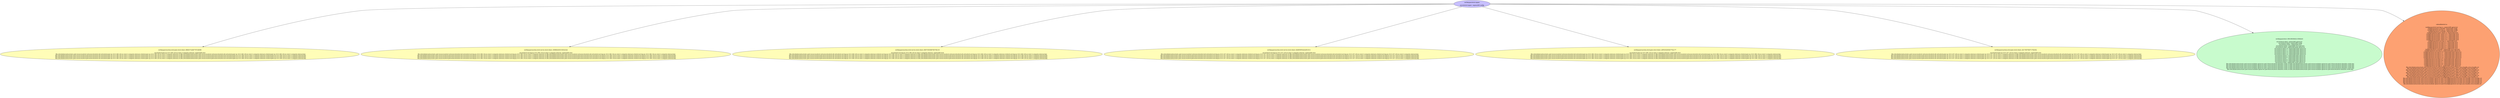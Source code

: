 digraph "OpenShift Certificates" {
  // Node definitions.
  0 [
    label="certkeypair/system:etcd-peer:etcd-client::8866373266776728098\n\nsecret/etcd-peer-ip-10-0-168-125.eu-west-3.compute.internal -nopenshift-etcd\n    file:///etc/kubernetes/static-pod-resources/etcd-certs/secrets/etcd-all-certs/etcd-peer-ip-10-0-168-125.eu-west-3.compute.internal.crt/etcd-peer-ip-10-0-168-125.eu-west-3.compute.internal.crt,file:///etc/kubernetes/static-pod-resources/etcd-certs/secrets/etcd-all-certs/etcd-peer-ip-10-0-168-125.eu-west-3.compute.internal.crt/etcd-peer-ip-10-0-168-125.eu-west-3.compute.internal.key\n    file:///etc/kubernetes/static-pod-resources/etcd-pod-4/secrets/etcd-all-certs/etcd-peer-ip-10-0-168-125.eu-west-3.compute.internal.crt/etcd-peer-ip-10-0-168-125.eu-west-3.compute.internal.crt,file:///etc/kubernetes/static-pod-resources/etcd-pod-4/secrets/etcd-all-certs/etcd-peer-ip-10-0-168-125.eu-west-3.compute.internal.crt/etcd-peer-ip-10-0-168-125.eu-west-3.compute.internal.key\n    file:///etc/kubernetes/static-pod-resources/etcd-pod-5/secrets/etcd-all-certs/etcd-peer-ip-10-0-168-125.eu-west-3.compute.internal.crt/etcd-peer-ip-10-0-168-125.eu-west-3.compute.internal.crt,file:///etc/kubernetes/static-pod-resources/etcd-pod-5/secrets/etcd-all-certs/etcd-peer-ip-10-0-168-125.eu-west-3.compute.internal.crt/etcd-peer-ip-10-0-168-125.eu-west-3.compute.internal.key\n    file:///etc/kubernetes/static-pod-resources/etcd-pod-6/secrets/etcd-all-certs/etcd-peer-ip-10-0-168-125.eu-west-3.compute.internal.crt/etcd-peer-ip-10-0-168-125.eu-west-3.compute.internal.crt,file:///etc/kubernetes/static-pod-resources/etcd-pod-6/secrets/etcd-all-certs/etcd-peer-ip-10-0-168-125.eu-west-3.compute.internal.crt/etcd-peer-ip-10-0-168-125.eu-west-3.compute.internal.key\n"
    style=filled
    fillcolor="#fffdb8"
  ];
  1 [
    label="certkeypair/etcd-signer\n\nsecret/etcd-signer -nopenshift-config\n"
    style=filled
    fillcolor="#c7bfff"
  ];
  2 [
    label="certkeypair/system:etcd-server:etcd-client::309882045333632324\n\nsecret/etcd-serving-ip-10-0-196-134.eu-west-3.compute.internal -nopenshift-etcd\n    file:///etc/kubernetes/static-pod-resources/etcd-certs/secrets/etcd-all-certs/etcd-serving-ip-10-0-196-134.eu-west-3.compute.internal.crt/etcd-serving-ip-10-0-196-134.eu-west-3.compute.internal.crt,file:///etc/kubernetes/static-pod-resources/etcd-certs/secrets/etcd-all-certs/etcd-serving-ip-10-0-196-134.eu-west-3.compute.internal.crt/etcd-serving-ip-10-0-196-134.eu-west-3.compute.internal.key\n    file:///etc/kubernetes/static-pod-resources/etcd-pod-4/secrets/etcd-all-certs/etcd-serving-ip-10-0-196-134.eu-west-3.compute.internal.crt/etcd-serving-ip-10-0-196-134.eu-west-3.compute.internal.crt,file:///etc/kubernetes/static-pod-resources/etcd-pod-4/secrets/etcd-all-certs/etcd-serving-ip-10-0-196-134.eu-west-3.compute.internal.crt/etcd-serving-ip-10-0-196-134.eu-west-3.compute.internal.key\n    file:///etc/kubernetes/static-pod-resources/etcd-pod-5/secrets/etcd-all-certs/etcd-serving-ip-10-0-196-134.eu-west-3.compute.internal.crt/etcd-serving-ip-10-0-196-134.eu-west-3.compute.internal.crt,file:///etc/kubernetes/static-pod-resources/etcd-pod-5/secrets/etcd-all-certs/etcd-serving-ip-10-0-196-134.eu-west-3.compute.internal.crt/etcd-serving-ip-10-0-196-134.eu-west-3.compute.internal.key\n    file:///etc/kubernetes/static-pod-resources/etcd-pod-6/secrets/etcd-all-certs/etcd-serving-ip-10-0-196-134.eu-west-3.compute.internal.crt/etcd-serving-ip-10-0-196-134.eu-west-3.compute.internal.crt,file:///etc/kubernetes/static-pod-resources/etcd-pod-6/secrets/etcd-all-certs/etcd-serving-ip-10-0-196-134.eu-west-3.compute.internal.crt/etcd-serving-ip-10-0-196-134.eu-west-3.compute.internal.key\n"
    style=filled
    fillcolor="#fffdb8"
  ];
  3 [
    label="certkeypair/system:etcd-server:etcd-client::6907393098780758135\n\nsecret/etcd-serving-ip-10-0-168-125.eu-west-3.compute.internal -nopenshift-etcd\n    file:///etc/kubernetes/static-pod-resources/etcd-certs/secrets/etcd-all-certs/etcd-serving-ip-10-0-168-125.eu-west-3.compute.internal.crt/etcd-serving-ip-10-0-168-125.eu-west-3.compute.internal.crt,file:///etc/kubernetes/static-pod-resources/etcd-certs/secrets/etcd-all-certs/etcd-serving-ip-10-0-168-125.eu-west-3.compute.internal.crt/etcd-serving-ip-10-0-168-125.eu-west-3.compute.internal.key\n    file:///etc/kubernetes/static-pod-resources/etcd-pod-4/secrets/etcd-all-certs/etcd-serving-ip-10-0-168-125.eu-west-3.compute.internal.crt/etcd-serving-ip-10-0-168-125.eu-west-3.compute.internal.crt,file:///etc/kubernetes/static-pod-resources/etcd-pod-4/secrets/etcd-all-certs/etcd-serving-ip-10-0-168-125.eu-west-3.compute.internal.crt/etcd-serving-ip-10-0-168-125.eu-west-3.compute.internal.key\n    file:///etc/kubernetes/static-pod-resources/etcd-pod-5/secrets/etcd-all-certs/etcd-serving-ip-10-0-168-125.eu-west-3.compute.internal.crt/etcd-serving-ip-10-0-168-125.eu-west-3.compute.internal.crt,file:///etc/kubernetes/static-pod-resources/etcd-pod-5/secrets/etcd-all-certs/etcd-serving-ip-10-0-168-125.eu-west-3.compute.internal.crt/etcd-serving-ip-10-0-168-125.eu-west-3.compute.internal.key\n    file:///etc/kubernetes/static-pod-resources/etcd-pod-6/secrets/etcd-all-certs/etcd-serving-ip-10-0-168-125.eu-west-3.compute.internal.crt/etcd-serving-ip-10-0-168-125.eu-west-3.compute.internal.crt,file:///etc/kubernetes/static-pod-resources/etcd-pod-6/secrets/etcd-all-certs/etcd-serving-ip-10-0-168-125.eu-west-3.compute.internal.crt/etcd-serving-ip-10-0-168-125.eu-west-3.compute.internal.key\n"
    style=filled
    fillcolor="#fffdb8"
  ];
  4 [
    label="certkeypair/system:etcd-server:etcd-client::828659554442651911\n\nsecret/etcd-serving-ip-10-0-147-125.eu-west-3.compute.internal -nopenshift-etcd\n    file:///etc/kubernetes/static-pod-resources/etcd-certs/secrets/etcd-all-certs/etcd-serving-ip-10-0-147-125.eu-west-3.compute.internal.crt/etcd-serving-ip-10-0-147-125.eu-west-3.compute.internal.crt,file:///etc/kubernetes/static-pod-resources/etcd-certs/secrets/etcd-all-certs/etcd-serving-ip-10-0-147-125.eu-west-3.compute.internal.crt/etcd-serving-ip-10-0-147-125.eu-west-3.compute.internal.key\n    file:///etc/kubernetes/static-pod-resources/etcd-pod-4/secrets/etcd-all-certs/etcd-serving-ip-10-0-147-125.eu-west-3.compute.internal.crt/etcd-serving-ip-10-0-147-125.eu-west-3.compute.internal.crt,file:///etc/kubernetes/static-pod-resources/etcd-pod-4/secrets/etcd-all-certs/etcd-serving-ip-10-0-147-125.eu-west-3.compute.internal.crt/etcd-serving-ip-10-0-147-125.eu-west-3.compute.internal.key\n    file:///etc/kubernetes/static-pod-resources/etcd-pod-5/secrets/etcd-all-certs/etcd-serving-ip-10-0-147-125.eu-west-3.compute.internal.crt/etcd-serving-ip-10-0-147-125.eu-west-3.compute.internal.crt,file:///etc/kubernetes/static-pod-resources/etcd-pod-5/secrets/etcd-all-certs/etcd-serving-ip-10-0-147-125.eu-west-3.compute.internal.crt/etcd-serving-ip-10-0-147-125.eu-west-3.compute.internal.key\n    file:///etc/kubernetes/static-pod-resources/etcd-pod-6/secrets/etcd-all-certs/etcd-serving-ip-10-0-147-125.eu-west-3.compute.internal.crt/etcd-serving-ip-10-0-147-125.eu-west-3.compute.internal.crt,file:///etc/kubernetes/static-pod-resources/etcd-pod-6/secrets/etcd-all-certs/etcd-serving-ip-10-0-147-125.eu-west-3.compute.internal.crt/etcd-serving-ip-10-0-147-125.eu-west-3.compute.internal.key\n"
    style=filled
    fillcolor="#fffdb8"
  ];
  5 [
    label="certkeypair/system:etcd-peer:etcd-client::285525283827702177\n\nsecret/etcd-peer-ip-10-0-196-134.eu-west-3.compute.internal -nopenshift-etcd\n    file:///etc/kubernetes/static-pod-resources/etcd-certs/secrets/etcd-all-certs/etcd-peer-ip-10-0-196-134.eu-west-3.compute.internal.crt/etcd-peer-ip-10-0-196-134.eu-west-3.compute.internal.crt,file:///etc/kubernetes/static-pod-resources/etcd-certs/secrets/etcd-all-certs/etcd-peer-ip-10-0-196-134.eu-west-3.compute.internal.crt/etcd-peer-ip-10-0-196-134.eu-west-3.compute.internal.key\n    file:///etc/kubernetes/static-pod-resources/etcd-pod-4/secrets/etcd-all-certs/etcd-peer-ip-10-0-196-134.eu-west-3.compute.internal.crt/etcd-peer-ip-10-0-196-134.eu-west-3.compute.internal.crt,file:///etc/kubernetes/static-pod-resources/etcd-pod-4/secrets/etcd-all-certs/etcd-peer-ip-10-0-196-134.eu-west-3.compute.internal.crt/etcd-peer-ip-10-0-196-134.eu-west-3.compute.internal.key\n    file:///etc/kubernetes/static-pod-resources/etcd-pod-5/secrets/etcd-all-certs/etcd-peer-ip-10-0-196-134.eu-west-3.compute.internal.crt/etcd-peer-ip-10-0-196-134.eu-west-3.compute.internal.crt,file:///etc/kubernetes/static-pod-resources/etcd-pod-5/secrets/etcd-all-certs/etcd-peer-ip-10-0-196-134.eu-west-3.compute.internal.crt/etcd-peer-ip-10-0-196-134.eu-west-3.compute.internal.key\n    file:///etc/kubernetes/static-pod-resources/etcd-pod-6/secrets/etcd-all-certs/etcd-peer-ip-10-0-196-134.eu-west-3.compute.internal.crt/etcd-peer-ip-10-0-196-134.eu-west-3.compute.internal.crt,file:///etc/kubernetes/static-pod-resources/etcd-pod-6/secrets/etcd-all-certs/etcd-peer-ip-10-0-196-134.eu-west-3.compute.internal.crt/etcd-peer-ip-10-0-196-134.eu-west-3.compute.internal.key\n"
    style=filled
    fillcolor="#fffdb8"
  ];
  6 [
    label="certkeypair/system:etcd-peer:etcd-client::261706756071794302\n\nsecret/etcd-peer-ip-10-0-147-125.eu-west-3.compute.internal -nopenshift-etcd\n    file:///etc/kubernetes/static-pod-resources/etcd-certs/secrets/etcd-all-certs/etcd-peer-ip-10-0-147-125.eu-west-3.compute.internal.crt/etcd-peer-ip-10-0-147-125.eu-west-3.compute.internal.crt,file:///etc/kubernetes/static-pod-resources/etcd-certs/secrets/etcd-all-certs/etcd-peer-ip-10-0-147-125.eu-west-3.compute.internal.crt/etcd-peer-ip-10-0-147-125.eu-west-3.compute.internal.key\n    file:///etc/kubernetes/static-pod-resources/etcd-pod-4/secrets/etcd-all-certs/etcd-peer-ip-10-0-147-125.eu-west-3.compute.internal.crt/etcd-peer-ip-10-0-147-125.eu-west-3.compute.internal.crt,file:///etc/kubernetes/static-pod-resources/etcd-pod-4/secrets/etcd-all-certs/etcd-peer-ip-10-0-147-125.eu-west-3.compute.internal.crt/etcd-peer-ip-10-0-147-125.eu-west-3.compute.internal.key\n    file:///etc/kubernetes/static-pod-resources/etcd-pod-5/secrets/etcd-all-certs/etcd-peer-ip-10-0-147-125.eu-west-3.compute.internal.crt/etcd-peer-ip-10-0-147-125.eu-west-3.compute.internal.crt,file:///etc/kubernetes/static-pod-resources/etcd-pod-5/secrets/etcd-all-certs/etcd-peer-ip-10-0-147-125.eu-west-3.compute.internal.crt/etcd-peer-ip-10-0-147-125.eu-west-3.compute.internal.key\n    file:///etc/kubernetes/static-pod-resources/etcd-pod-6/secrets/etcd-all-certs/etcd-peer-ip-10-0-147-125.eu-west-3.compute.internal.crt/etcd-peer-ip-10-0-147-125.eu-west-3.compute.internal.crt,file:///etc/kubernetes/static-pod-resources/etcd-pod-6/secrets/etcd-all-certs/etcd-peer-ip-10-0-147-125.eu-west-3.compute.internal.crt/etcd-peer-ip-10-0-147-125.eu-west-3.compute.internal.key\n"
    style=filled
    fillcolor="#fffdb8"
  ];
  7 [
    label="certkeypair/etcd::3901993940213506243\n\nsecret/etcd-client -nopenshift-apiserver\n    secret/etcd-client -nopenshift-config\n    secret/etcd-client -nopenshift-etcd\n    secret/etcd-client -nopenshift-etcd-operator\n    secret/etcd-client -nopenshift-kube-apiserver\n    secret/etcd-client-10 -nopenshift-kube-apiserver\n    secret/etcd-client-11 -nopenshift-kube-apiserver\n    secret/etcd-client-12 -nopenshift-kube-apiserver\n    secret/etcd-client-13 -nopenshift-kube-apiserver\n    secret/etcd-client-14 -nopenshift-kube-apiserver\n    secret/etcd-client-5 -nopenshift-kube-apiserver\n    secret/etcd-client-6 -nopenshift-kube-apiserver\n    secret/etcd-client-7 -nopenshift-kube-apiserver\n    secret/etcd-client-8 -nopenshift-kube-apiserver\n    secret/etcd-client-9 -nopenshift-kube-apiserver\n    secret/etcd-client -nopenshift-oauth-apiserver\n    file:///etc/kubernetes/static-pod-resources/kube-apiserver-pod-10/secrets/etcd-client/tls.crt/tls.crt,file:///etc/kubernetes/static-pod-resources/kube-apiserver-pod-10/secrets/etcd-client/tls.crt/tls.key\n    file:///etc/kubernetes/static-pod-resources/kube-apiserver-pod-12/secrets/etcd-client/tls.crt/tls.crt,file:///etc/kubernetes/static-pod-resources/kube-apiserver-pod-12/secrets/etcd-client/tls.crt/tls.key\n    file:///etc/kubernetes/static-pod-resources/kube-apiserver-pod-13/secrets/etcd-client/tls.crt/tls.crt,file:///etc/kubernetes/static-pod-resources/kube-apiserver-pod-13/secrets/etcd-client/tls.crt/tls.key\n    file:///etc/kubernetes/static-pod-resources/kube-apiserver-pod-14/secrets/etcd-client/tls.crt/tls.crt,file:///etc/kubernetes/static-pod-resources/kube-apiserver-pod-14/secrets/etcd-client/tls.crt/tls.key\n    file:///etc/kubernetes/static-pod-resources/kube-apiserver-pod-9/secrets/etcd-client/tls.crt/tls.crt,file:///etc/kubernetes/static-pod-resources/kube-apiserver-pod-9/secrets/etcd-client/tls.crt/tls.key\n"
    style=filled
    fillcolor="#c8fbcd"
  ];
  8 [
    label="cabundle/etcd-ca\n\nconfigmaps/etcd-serving-ca -nopenshift-apiserver\n    configmaps/etcd-ca-bundle -nopenshift-config\n    configmaps/etcd-serving-ca -nopenshift-config\n    configmaps/etcd-ca-bundle -nopenshift-etcd\n    configmaps/etcd-peer-client-ca -nopenshift-etcd\n    configmaps/etcd-peer-client-ca-2 -nopenshift-etcd\n    configmaps/etcd-peer-client-ca-3 -nopenshift-etcd\n    configmaps/etcd-peer-client-ca-4 -nopenshift-etcd\n    configmaps/etcd-peer-client-ca-5 -nopenshift-etcd\n    configmaps/etcd-peer-client-ca-6 -nopenshift-etcd\n    configmaps/etcd-serving-ca -nopenshift-etcd\n    configmaps/etcd-serving-ca-2 -nopenshift-etcd\n    configmaps/etcd-serving-ca-3 -nopenshift-etcd\n    configmaps/etcd-serving-ca-4 -nopenshift-etcd\n    configmaps/etcd-serving-ca-5 -nopenshift-etcd\n    configmaps/etcd-serving-ca-6 -nopenshift-etcd\n    configmaps/etcd-ca-bundle -nopenshift-etcd-operator\n    configmaps/etcd-serving-ca -nopenshift-kube-apiserver\n    configmaps/etcd-serving-ca-10 -nopenshift-kube-apiserver\n    configmaps/etcd-serving-ca-11 -nopenshift-kube-apiserver\n    configmaps/etcd-serving-ca-12 -nopenshift-kube-apiserver\n    configmaps/etcd-serving-ca-13 -nopenshift-kube-apiserver\n    configmaps/etcd-serving-ca-14 -nopenshift-kube-apiserver\n    configmaps/etcd-serving-ca-5 -nopenshift-kube-apiserver\n    configmaps/etcd-serving-ca-6 -nopenshift-kube-apiserver\n    configmaps/etcd-serving-ca-7 -nopenshift-kube-apiserver\n    configmaps/etcd-serving-ca-8 -nopenshift-kube-apiserver\n    configmaps/etcd-serving-ca-9 -nopenshift-kube-apiserver\n    configmaps/etcd-serving-ca -nopenshift-oauth-apiserver\n    file:///etc/kubernetes/static-pod-resources/etcd-certs/configmaps/etcd-peer-client-ca/ca-bundle.crt/ca-bundle.crt\n    file:///etc/kubernetes/static-pod-resources/etcd-certs/configmaps/etcd-serving-ca/ca-bundle.crt/ca-bundle.crt\n    file:///etc/kubernetes/static-pod-resources/etcd-pod-4/configmaps/etcd-peer-client-ca/ca-bundle.crt/ca-bundle.crt\n    file:///etc/kubernetes/static-pod-resources/etcd-pod-4/configmaps/etcd-serving-ca/ca-bundle.crt/ca-bundle.crt\n    file:///etc/kubernetes/static-pod-resources/etcd-pod-5/configmaps/etcd-peer-client-ca/ca-bundle.crt/ca-bundle.crt\n    file:///etc/kubernetes/static-pod-resources/etcd-pod-5/configmaps/etcd-serving-ca/ca-bundle.crt/ca-bundle.crt\n    file:///etc/kubernetes/static-pod-resources/etcd-pod-6/configmaps/etcd-peer-client-ca/ca-bundle.crt/ca-bundle.crt\n    file:///etc/kubernetes/static-pod-resources/etcd-pod-6/configmaps/etcd-serving-ca/ca-bundle.crt/ca-bundle.crt\n    file:///etc/kubernetes/static-pod-resources/kube-apiserver-pod-10/configmaps/etcd-serving-ca/ca-bundle.crt/ca-bundle.crt\n    file:///etc/kubernetes/static-pod-resources/kube-apiserver-pod-12/configmaps/etcd-serving-ca/ca-bundle.crt/ca-bundle.crt\n    file:///etc/kubernetes/static-pod-resources/kube-apiserver-pod-13/configmaps/etcd-serving-ca/ca-bundle.crt/ca-bundle.crt\n    file:///etc/kubernetes/static-pod-resources/kube-apiserver-pod-14/configmaps/etcd-serving-ca/ca-bundle.crt/ca-bundle.crt\n    file:///etc/kubernetes/static-pod-resources/kube-apiserver-pod-9/configmaps/etcd-serving-ca/ca-bundle.crt/ca-bundle.crt\n"
    style=filled
    fillcolor="#fda172"
  ];

  // Edge definitions.
  1 -> 0;
  1 -> 2;
  1 -> 3;
  1 -> 4;
  1 -> 5;
  1 -> 6;
  1 -> 7;
  1 -> 8;
}